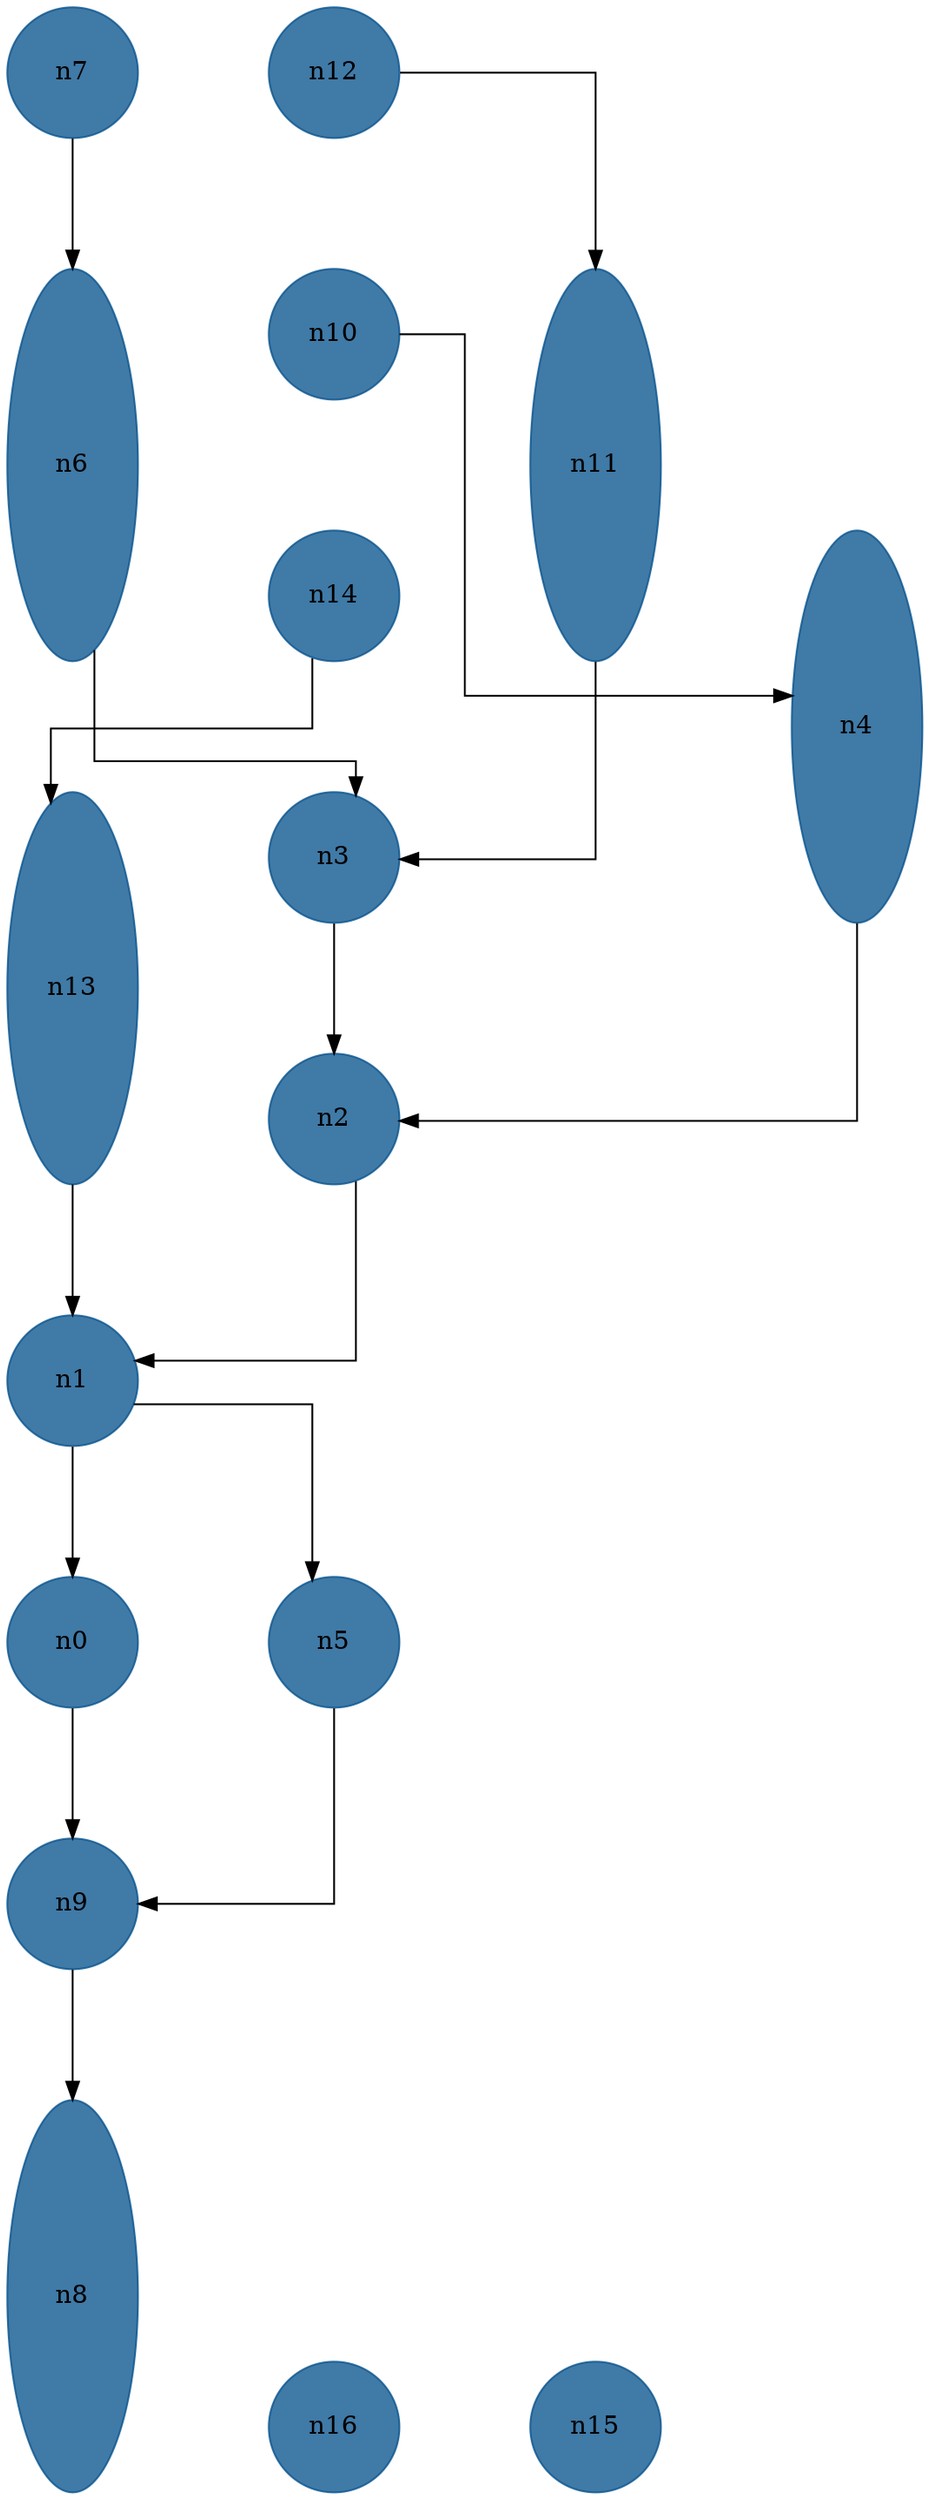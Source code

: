 //do not use DOT to generate pdf use NEATO or FDP
digraph{
layout="neato";
splines="ortho";
n7[shape="ellipse", style="filled", color="#004E8ABF", pos="0,20!", height="1", width="1"];
n7 -> n6;
n12[shape="ellipse", style="filled", color="#004E8ABF", pos="2,20!", height="1", width="1"];
n12 -> n11;
n6[shape="ellipse", style="filled", color="#004E8ABF", pos="0,17!", height="3", width="1"];
n6 -> n3;
n10[shape="ellipse", style="filled", color="#004E8ABF", pos="2,18!", height="1", width="1"];
n10 -> n4;
n11[shape="ellipse", style="filled", color="#004E8ABF", pos="4,17!", height="3", width="1"];
n11 -> n3;
n14[shape="ellipse", style="filled", color="#004E8ABF", pos="2,16!", height="1", width="1"];
n14 -> n13;
n4[shape="ellipse", style="filled", color="#004E8ABF", pos="6,15!", height="3", width="1"];
n4 -> n2;
n13[shape="ellipse", style="filled", color="#004E8ABF", pos="0,13!", height="3", width="1"];
n13 -> n1;
n3[shape="ellipse", style="filled", color="#004E8ABF", pos="2,14!", height="1", width="1"];
n3 -> n2;
n2[shape="ellipse", style="filled", color="#004E8ABF", pos="2,12!", height="1", width="1"];
n2 -> n1;
n1[shape="ellipse", style="filled", color="#004E8ABF", pos="0,10!", height="1", width="1"];
n1 -> n0;
n1 -> n5;
n0[shape="ellipse", style="filled", color="#004E8ABF", pos="0,8!", height="1", width="1"];
n0 -> n9;
n5[shape="ellipse", style="filled", color="#004E8ABF", pos="2,8!", height="1", width="1"];
n5 -> n9;
n9[shape="ellipse", style="filled", color="#004E8ABF", pos="0,6!", height="1", width="1"];
n9 -> n8;
n8[shape="ellipse", style="filled", color="#004E8ABF", pos="0,3!", height="3", width="1"];
n16[shape="ellipse", style="filled", color="#004E8ABF", pos="2,2!", height="1", width="1"];
n15[shape="ellipse", style="filled", color="#004E8ABF", pos="4,2!", height="1", width="1"];
}